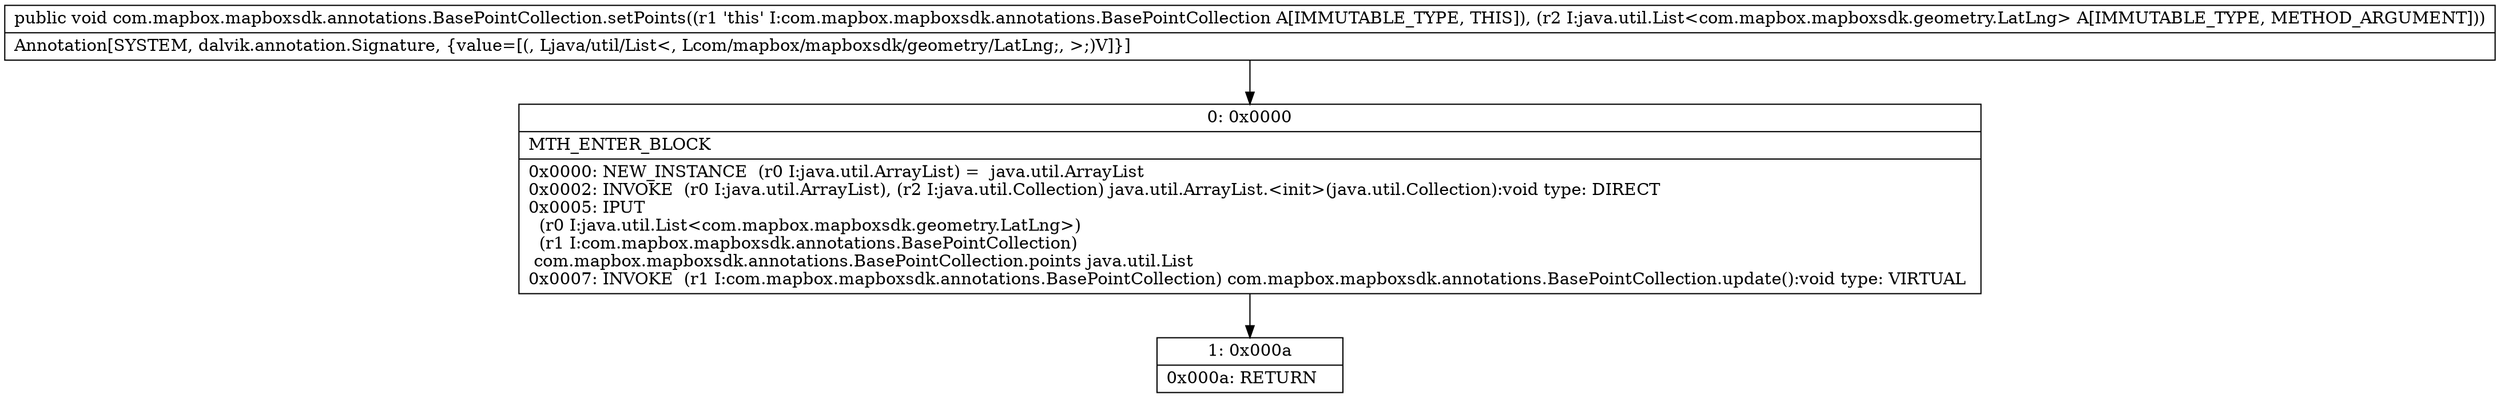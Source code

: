 digraph "CFG forcom.mapbox.mapboxsdk.annotations.BasePointCollection.setPoints(Ljava\/util\/List;)V" {
Node_0 [shape=record,label="{0\:\ 0x0000|MTH_ENTER_BLOCK\l|0x0000: NEW_INSTANCE  (r0 I:java.util.ArrayList) =  java.util.ArrayList \l0x0002: INVOKE  (r0 I:java.util.ArrayList), (r2 I:java.util.Collection) java.util.ArrayList.\<init\>(java.util.Collection):void type: DIRECT \l0x0005: IPUT  \l  (r0 I:java.util.List\<com.mapbox.mapboxsdk.geometry.LatLng\>)\l  (r1 I:com.mapbox.mapboxsdk.annotations.BasePointCollection)\l com.mapbox.mapboxsdk.annotations.BasePointCollection.points java.util.List \l0x0007: INVOKE  (r1 I:com.mapbox.mapboxsdk.annotations.BasePointCollection) com.mapbox.mapboxsdk.annotations.BasePointCollection.update():void type: VIRTUAL \l}"];
Node_1 [shape=record,label="{1\:\ 0x000a|0x000a: RETURN   \l}"];
MethodNode[shape=record,label="{public void com.mapbox.mapboxsdk.annotations.BasePointCollection.setPoints((r1 'this' I:com.mapbox.mapboxsdk.annotations.BasePointCollection A[IMMUTABLE_TYPE, THIS]), (r2 I:java.util.List\<com.mapbox.mapboxsdk.geometry.LatLng\> A[IMMUTABLE_TYPE, METHOD_ARGUMENT]))  | Annotation[SYSTEM, dalvik.annotation.Signature, \{value=[(, Ljava\/util\/List\<, Lcom\/mapbox\/mapboxsdk\/geometry\/LatLng;, \>;)V]\}]\l}"];
MethodNode -> Node_0;
Node_0 -> Node_1;
}

